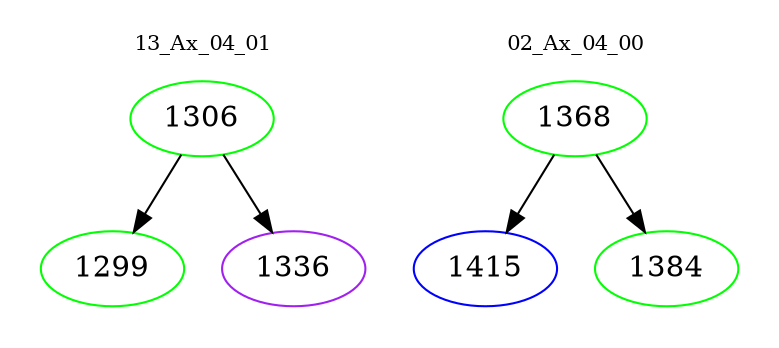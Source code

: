 digraph{
subgraph cluster_0 {
color = white
label = "13_Ax_04_01";
fontsize=10;
T0_1306 [label="1306", color="green"]
T0_1306 -> T0_1299 [color="black"]
T0_1299 [label="1299", color="green"]
T0_1306 -> T0_1336 [color="black"]
T0_1336 [label="1336", color="purple"]
}
subgraph cluster_1 {
color = white
label = "02_Ax_04_00";
fontsize=10;
T1_1368 [label="1368", color="green"]
T1_1368 -> T1_1415 [color="black"]
T1_1415 [label="1415", color="blue"]
T1_1368 -> T1_1384 [color="black"]
T1_1384 [label="1384", color="green"]
}
}
